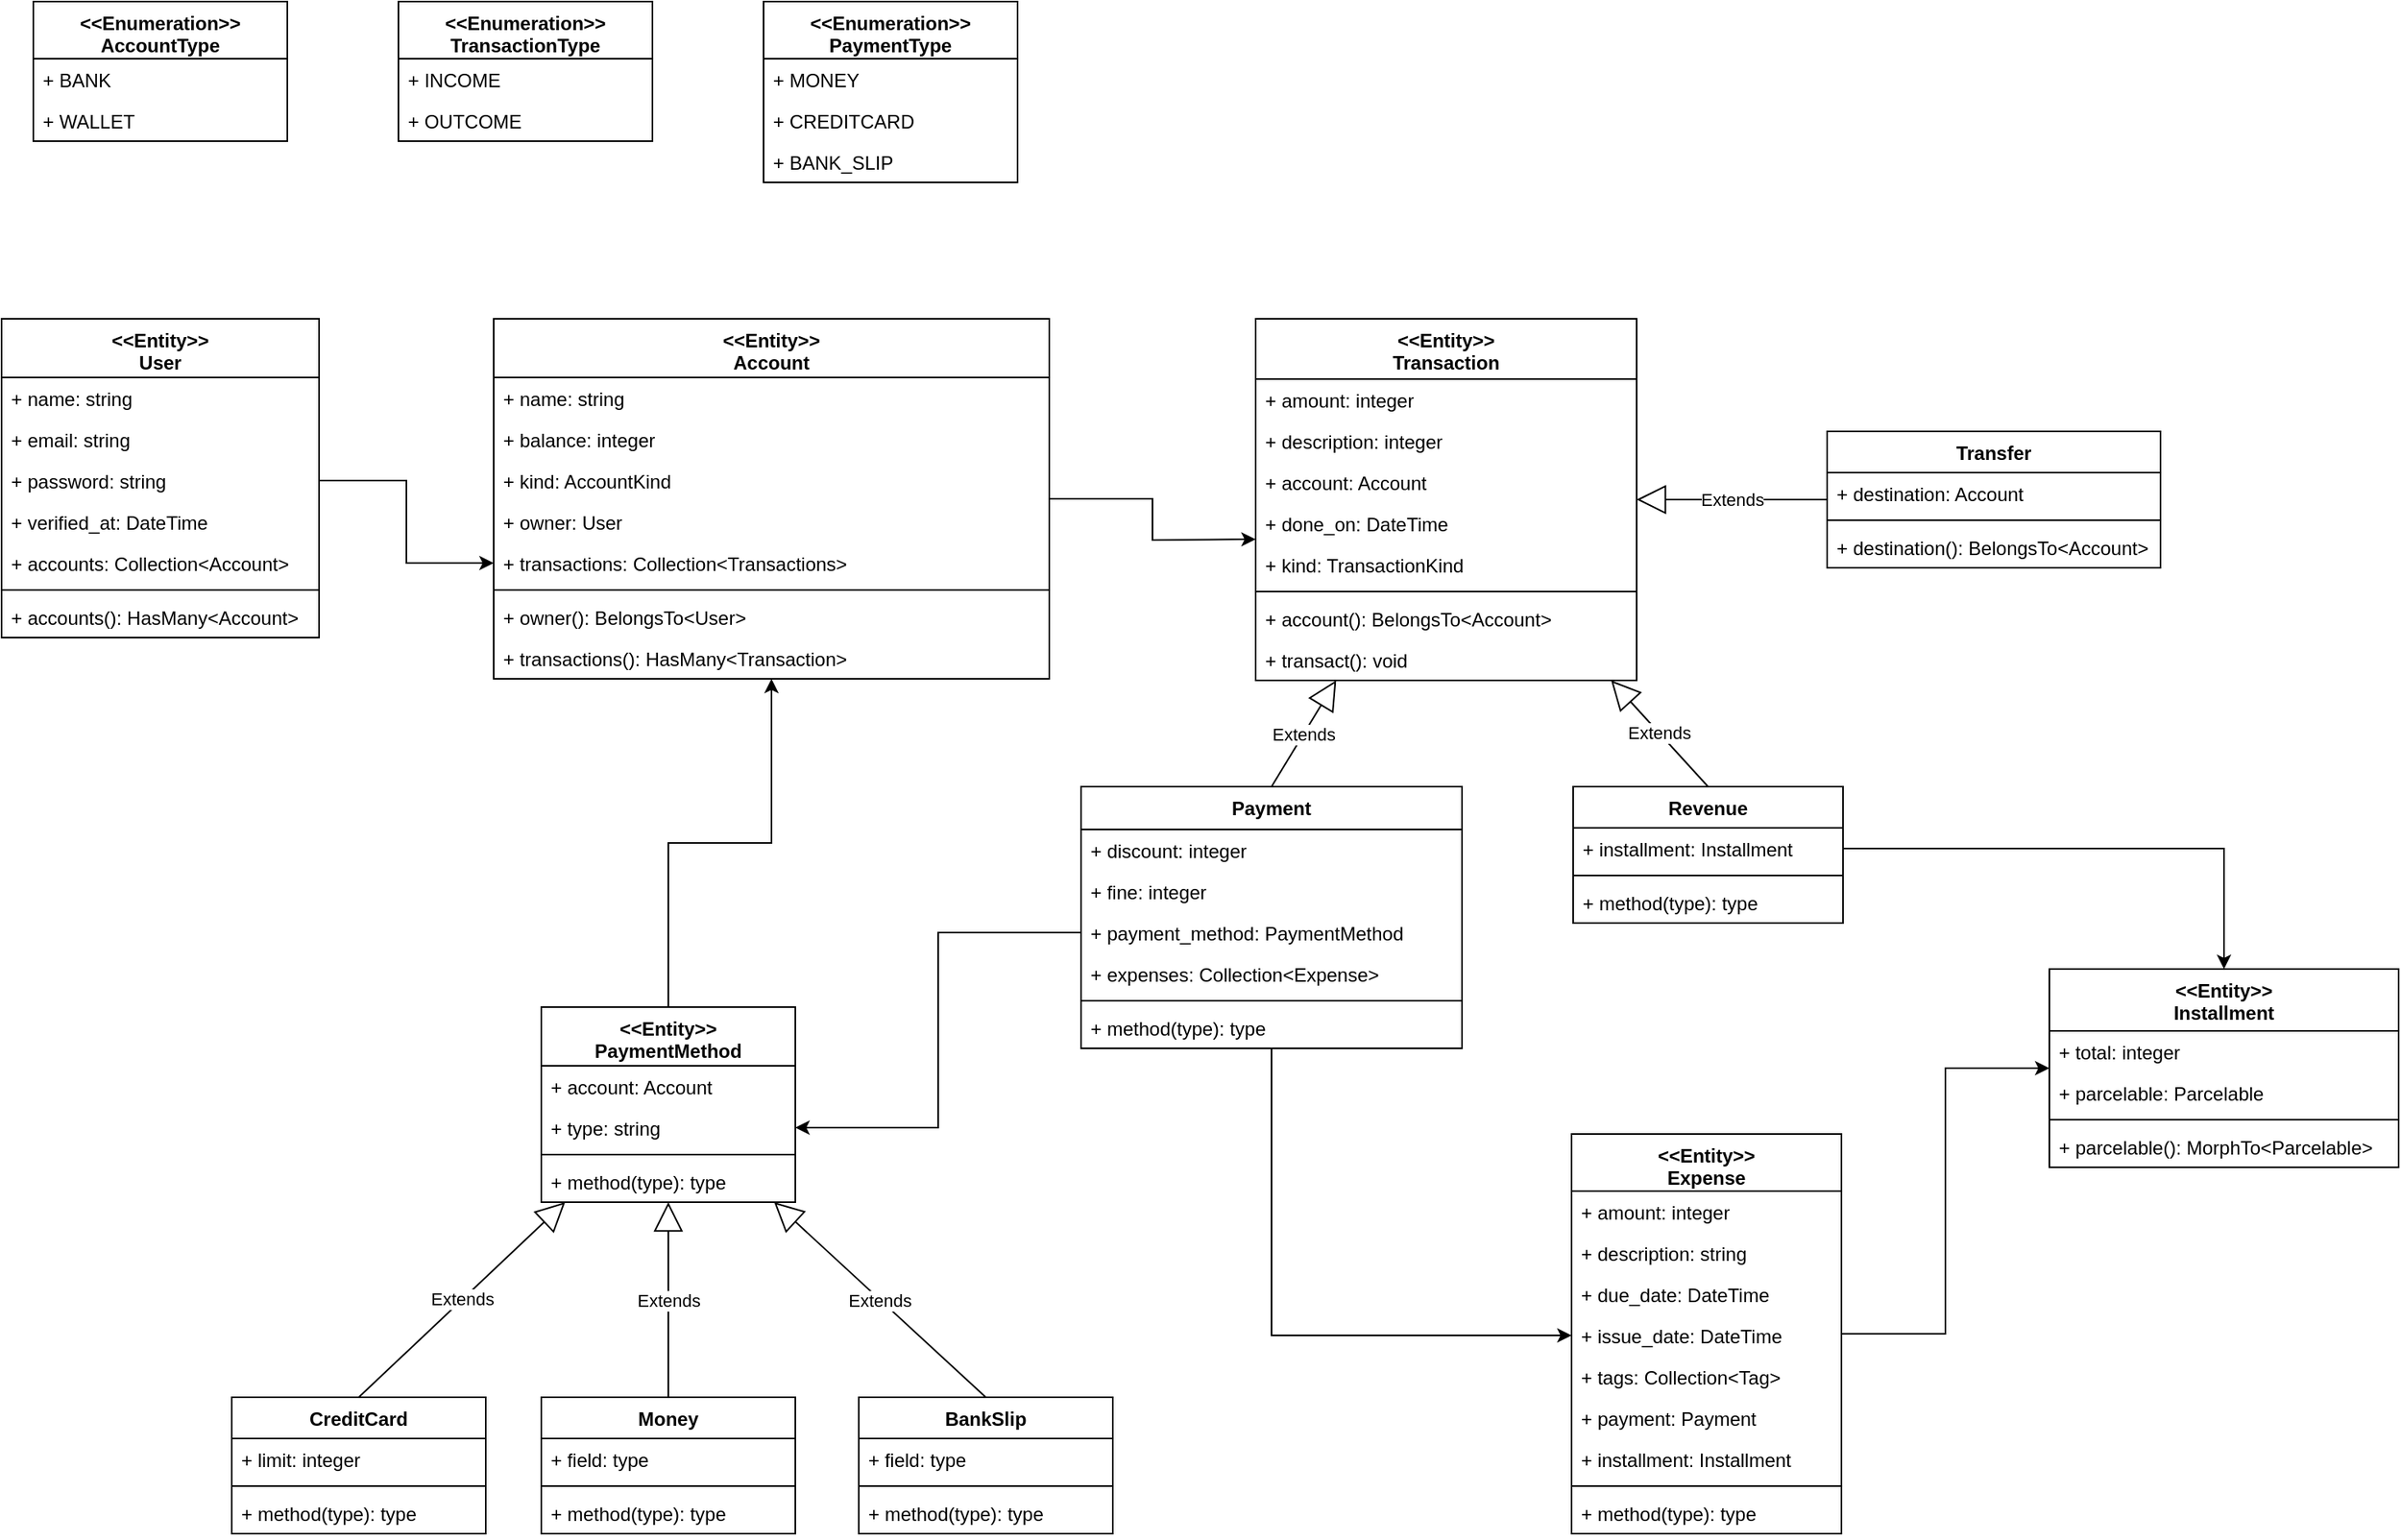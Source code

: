 <mxfile version="13.0.3" type="device"><diagram name="Page-1" id="c4acf3e9-155e-7222-9cf6-157b1a14988f"><mxGraphModel dx="1240" dy="1833" grid="1" gridSize="10" guides="1" tooltips="1" connect="1" arrows="1" fold="1" page="1" pageScale="1" pageWidth="850" pageHeight="1100" background="#ffffff" math="0" shadow="0"><root><mxCell id="0"/><mxCell id="1" parent="0"/><mxCell id="NM0f5DCLDY9lfOXXlaG4-1" value="&lt;&lt;Entity&gt;&gt;&#10;User" style="swimlane;fontStyle=1;align=center;verticalAlign=top;childLayout=stackLayout;horizontal=1;startSize=37;horizontalStack=0;resizeParent=1;resizeParentMax=0;resizeLast=0;collapsible=1;marginBottom=0;" parent="1" vertex="1"><mxGeometry x="120" y="40" width="200" height="201" as="geometry"/></mxCell><mxCell id="NM0f5DCLDY9lfOXXlaG4-2" value="+ name: string" style="text;strokeColor=none;fillColor=none;align=left;verticalAlign=top;spacingLeft=4;spacingRight=4;overflow=hidden;rotatable=0;points=[[0,0.5],[1,0.5]];portConstraint=eastwest;" parent="NM0f5DCLDY9lfOXXlaG4-1" vertex="1"><mxGeometry y="37" width="200" height="26" as="geometry"/></mxCell><mxCell id="NM0f5DCLDY9lfOXXlaG4-5" value="+ email: string" style="text;strokeColor=none;fillColor=none;align=left;verticalAlign=top;spacingLeft=4;spacingRight=4;overflow=hidden;rotatable=0;points=[[0,0.5],[1,0.5]];portConstraint=eastwest;" parent="NM0f5DCLDY9lfOXXlaG4-1" vertex="1"><mxGeometry y="63" width="200" height="26" as="geometry"/></mxCell><mxCell id="NM0f5DCLDY9lfOXXlaG4-6" value="+ password: string" style="text;strokeColor=none;fillColor=none;align=left;verticalAlign=top;spacingLeft=4;spacingRight=4;overflow=hidden;rotatable=0;points=[[0,0.5],[1,0.5]];portConstraint=eastwest;" parent="NM0f5DCLDY9lfOXXlaG4-1" vertex="1"><mxGeometry y="89" width="200" height="26" as="geometry"/></mxCell><mxCell id="NM0f5DCLDY9lfOXXlaG4-7" value="+ verified_at: DateTime" style="text;strokeColor=none;fillColor=none;align=left;verticalAlign=top;spacingLeft=4;spacingRight=4;overflow=hidden;rotatable=0;points=[[0,0.5],[1,0.5]];portConstraint=eastwest;" parent="NM0f5DCLDY9lfOXXlaG4-1" vertex="1"><mxGeometry y="115" width="200" height="26" as="geometry"/></mxCell><mxCell id="NM0f5DCLDY9lfOXXlaG4-8" value="+ accounts: Collection&lt;Account&gt;" style="text;strokeColor=none;fillColor=none;align=left;verticalAlign=top;spacingLeft=4;spacingRight=4;overflow=hidden;rotatable=0;points=[[0,0.5],[1,0.5]];portConstraint=eastwest;" parent="NM0f5DCLDY9lfOXXlaG4-1" vertex="1"><mxGeometry y="141" width="200" height="26" as="geometry"/></mxCell><mxCell id="NM0f5DCLDY9lfOXXlaG4-3" value="" style="line;strokeWidth=1;fillColor=none;align=left;verticalAlign=middle;spacingTop=-1;spacingLeft=3;spacingRight=3;rotatable=0;labelPosition=right;points=[];portConstraint=eastwest;" parent="NM0f5DCLDY9lfOXXlaG4-1" vertex="1"><mxGeometry y="167" width="200" height="8" as="geometry"/></mxCell><mxCell id="NM0f5DCLDY9lfOXXlaG4-4" value="+ accounts(): HasMany&lt;Account&gt;" style="text;strokeColor=none;fillColor=none;align=left;verticalAlign=top;spacingLeft=4;spacingRight=4;overflow=hidden;rotatable=0;points=[[0,0.5],[1,0.5]];portConstraint=eastwest;" parent="NM0f5DCLDY9lfOXXlaG4-1" vertex="1"><mxGeometry y="175" width="200" height="26" as="geometry"/></mxCell><mxCell id="NM0f5DCLDY9lfOXXlaG4-38" style="edgeStyle=orthogonalEdgeStyle;rounded=0;orthogonalLoop=1;jettySize=auto;html=1;entryX=0;entryY=0.5;entryDx=0;entryDy=0;" parent="1" source="NM0f5DCLDY9lfOXXlaG4-11" edge="1"><mxGeometry relative="1" as="geometry"><mxPoint x="910" y="179" as="targetPoint"/></mxGeometry></mxCell><mxCell id="NM0f5DCLDY9lfOXXlaG4-39" style="edgeStyle=orthogonalEdgeStyle;rounded=0;orthogonalLoop=1;jettySize=auto;html=1;entryX=0;entryY=0.5;entryDx=0;entryDy=0;" parent="1" source="NM0f5DCLDY9lfOXXlaG4-6" target="NM0f5DCLDY9lfOXXlaG4-21" edge="1"><mxGeometry relative="1" as="geometry"/></mxCell><mxCell id="NM0f5DCLDY9lfOXXlaG4-84" value="&lt;&lt;Enumeration&gt;&gt;&#10;AccountType" style="swimlane;fontStyle=1;align=center;verticalAlign=top;childLayout=stackLayout;horizontal=1;startSize=36;horizontalStack=0;resizeParent=1;resizeParentMax=0;resizeLast=0;collapsible=1;marginBottom=0;" parent="1" vertex="1"><mxGeometry x="140" y="-160" width="160" height="88" as="geometry"/></mxCell><mxCell id="NM0f5DCLDY9lfOXXlaG4-88" value="+ BANK" style="text;strokeColor=none;fillColor=none;align=left;verticalAlign=top;spacingLeft=4;spacingRight=4;overflow=hidden;rotatable=0;points=[[0,0.5],[1,0.5]];portConstraint=eastwest;" parent="NM0f5DCLDY9lfOXXlaG4-84" vertex="1"><mxGeometry y="36" width="160" height="26" as="geometry"/></mxCell><mxCell id="NM0f5DCLDY9lfOXXlaG4-89" value="+ WALLET" style="text;strokeColor=none;fillColor=none;align=left;verticalAlign=top;spacingLeft=4;spacingRight=4;overflow=hidden;rotatable=0;points=[[0,0.5],[1,0.5]];portConstraint=eastwest;" parent="NM0f5DCLDY9lfOXXlaG4-84" vertex="1"><mxGeometry y="62" width="160" height="26" as="geometry"/></mxCell><mxCell id="NM0f5DCLDY9lfOXXlaG4-90" value="&lt;&lt;Enumeration&gt;&gt;&#10;TransactionType" style="swimlane;fontStyle=1;align=center;verticalAlign=top;childLayout=stackLayout;horizontal=1;startSize=36;horizontalStack=0;resizeParent=1;resizeParentMax=0;resizeLast=0;collapsible=1;marginBottom=0;" parent="1" vertex="1"><mxGeometry x="370" y="-160" width="160" height="88" as="geometry"/></mxCell><mxCell id="NM0f5DCLDY9lfOXXlaG4-91" value="+ INCOME" style="text;strokeColor=none;fillColor=none;align=left;verticalAlign=top;spacingLeft=4;spacingRight=4;overflow=hidden;rotatable=0;points=[[0,0.5],[1,0.5]];portConstraint=eastwest;" parent="NM0f5DCLDY9lfOXXlaG4-90" vertex="1"><mxGeometry y="36" width="160" height="26" as="geometry"/></mxCell><mxCell id="NM0f5DCLDY9lfOXXlaG4-92" value="+ OUTCOME" style="text;strokeColor=none;fillColor=none;align=left;verticalAlign=top;spacingLeft=4;spacingRight=4;overflow=hidden;rotatable=0;points=[[0,0.5],[1,0.5]];portConstraint=eastwest;" parent="NM0f5DCLDY9lfOXXlaG4-90" vertex="1"><mxGeometry y="62" width="160" height="26" as="geometry"/></mxCell><mxCell id="NM0f5DCLDY9lfOXXlaG4-95" value="&lt;&lt;Enumeration&gt;&gt;&#10;PaymentType" style="swimlane;fontStyle=1;align=center;verticalAlign=top;childLayout=stackLayout;horizontal=1;startSize=36;horizontalStack=0;resizeParent=1;resizeParentMax=0;resizeLast=0;collapsible=1;marginBottom=0;" parent="1" vertex="1"><mxGeometry x="600" y="-160" width="160" height="114" as="geometry"/></mxCell><mxCell id="NM0f5DCLDY9lfOXXlaG4-96" value="+ MONEY" style="text;strokeColor=none;fillColor=none;align=left;verticalAlign=top;spacingLeft=4;spacingRight=4;overflow=hidden;rotatable=0;points=[[0,0.5],[1,0.5]];portConstraint=eastwest;" parent="NM0f5DCLDY9lfOXXlaG4-95" vertex="1"><mxGeometry y="36" width="160" height="26" as="geometry"/></mxCell><mxCell id="NM0f5DCLDY9lfOXXlaG4-97" value="+ CREDITCARD" style="text;strokeColor=none;fillColor=none;align=left;verticalAlign=top;spacingLeft=4;spacingRight=4;overflow=hidden;rotatable=0;points=[[0,0.5],[1,0.5]];portConstraint=eastwest;" parent="NM0f5DCLDY9lfOXXlaG4-95" vertex="1"><mxGeometry y="62" width="160" height="26" as="geometry"/></mxCell><mxCell id="NM0f5DCLDY9lfOXXlaG4-98" value="+ BANK_SLIP" style="text;strokeColor=none;fillColor=none;align=left;verticalAlign=top;spacingLeft=4;spacingRight=4;overflow=hidden;rotatable=0;points=[[0,0.5],[1,0.5]];portConstraint=eastwest;" parent="NM0f5DCLDY9lfOXXlaG4-95" vertex="1"><mxGeometry y="88" width="160" height="26" as="geometry"/></mxCell><mxCell id="NM0f5DCLDY9lfOXXlaG4-11" value="&lt;&lt;Entity&gt;&gt;&#10;Account" style="swimlane;fontStyle=1;align=center;verticalAlign=top;childLayout=stackLayout;horizontal=1;startSize=37;horizontalStack=0;resizeParent=1;resizeParentMax=0;resizeLast=0;collapsible=1;marginBottom=0;" parent="1" vertex="1"><mxGeometry x="430" y="40" width="350" height="227" as="geometry"/></mxCell><mxCell id="NM0f5DCLDY9lfOXXlaG4-12" value="+ name: string" style="text;strokeColor=none;fillColor=none;align=left;verticalAlign=top;spacingLeft=4;spacingRight=4;overflow=hidden;rotatable=0;points=[[0,0.5],[1,0.5]];portConstraint=eastwest;" parent="NM0f5DCLDY9lfOXXlaG4-11" vertex="1"><mxGeometry y="37" width="350" height="26" as="geometry"/></mxCell><mxCell id="NM0f5DCLDY9lfOXXlaG4-16" value="+ balance: integer" style="text;strokeColor=none;fillColor=none;align=left;verticalAlign=top;spacingLeft=4;spacingRight=4;overflow=hidden;rotatable=0;points=[[0,0.5],[1,0.5]];portConstraint=eastwest;" parent="NM0f5DCLDY9lfOXXlaG4-11" vertex="1"><mxGeometry y="63" width="350" height="26" as="geometry"/></mxCell><mxCell id="NM0f5DCLDY9lfOXXlaG4-17" value="+ kind: AccountKind" style="text;strokeColor=none;fillColor=none;align=left;verticalAlign=top;spacingLeft=4;spacingRight=4;overflow=hidden;rotatable=0;points=[[0,0.5],[1,0.5]];portConstraint=eastwest;" parent="NM0f5DCLDY9lfOXXlaG4-11" vertex="1"><mxGeometry y="89" width="350" height="26" as="geometry"/></mxCell><mxCell id="NM0f5DCLDY9lfOXXlaG4-18" value="+ owner: User" style="text;strokeColor=none;fillColor=none;align=left;verticalAlign=top;spacingLeft=4;spacingRight=4;overflow=hidden;rotatable=0;points=[[0,0.5],[1,0.5]];portConstraint=eastwest;" parent="NM0f5DCLDY9lfOXXlaG4-11" vertex="1"><mxGeometry y="115" width="350" height="26" as="geometry"/></mxCell><mxCell id="NM0f5DCLDY9lfOXXlaG4-21" value="+ transactions: Collection&lt;Transactions&gt;" style="text;strokeColor=none;fillColor=none;align=left;verticalAlign=top;spacingLeft=4;spacingRight=4;overflow=hidden;rotatable=0;points=[[0,0.5],[1,0.5]];portConstraint=eastwest;" parent="NM0f5DCLDY9lfOXXlaG4-11" vertex="1"><mxGeometry y="141" width="350" height="26" as="geometry"/></mxCell><mxCell id="NM0f5DCLDY9lfOXXlaG4-13" value="" style="line;strokeWidth=1;fillColor=none;align=left;verticalAlign=middle;spacingTop=-1;spacingLeft=3;spacingRight=3;rotatable=0;labelPosition=right;points=[];portConstraint=eastwest;" parent="NM0f5DCLDY9lfOXXlaG4-11" vertex="1"><mxGeometry y="167" width="350" height="8" as="geometry"/></mxCell><mxCell id="NM0f5DCLDY9lfOXXlaG4-14" value="+ owner(): BelongsTo&lt;User&gt;" style="text;strokeColor=none;fillColor=none;align=left;verticalAlign=top;spacingLeft=4;spacingRight=4;overflow=hidden;rotatable=0;points=[[0,0.5],[1,0.5]];portConstraint=eastwest;" parent="NM0f5DCLDY9lfOXXlaG4-11" vertex="1"><mxGeometry y="175" width="350" height="26" as="geometry"/></mxCell><mxCell id="NM0f5DCLDY9lfOXXlaG4-19" value="+ transactions(): HasMany&lt;Transaction&gt;" style="text;strokeColor=none;fillColor=none;align=left;verticalAlign=top;spacingLeft=4;spacingRight=4;overflow=hidden;rotatable=0;points=[[0,0.5],[1,0.5]];portConstraint=eastwest;" parent="NM0f5DCLDY9lfOXXlaG4-11" vertex="1"><mxGeometry y="201" width="350" height="26" as="geometry"/></mxCell><mxCell id="euZhdzHdNAEjWdtZn2fF-13" value="Money" style="swimlane;fontStyle=1;align=center;verticalAlign=top;childLayout=stackLayout;horizontal=1;startSize=26;horizontalStack=0;resizeParent=1;resizeParentMax=0;resizeLast=0;collapsible=1;marginBottom=0;" parent="1" vertex="1"><mxGeometry x="460" y="720" width="160" height="86" as="geometry"/></mxCell><mxCell id="euZhdzHdNAEjWdtZn2fF-14" value="+ field: type" style="text;strokeColor=none;fillColor=none;align=left;verticalAlign=top;spacingLeft=4;spacingRight=4;overflow=hidden;rotatable=0;points=[[0,0.5],[1,0.5]];portConstraint=eastwest;" parent="euZhdzHdNAEjWdtZn2fF-13" vertex="1"><mxGeometry y="26" width="160" height="26" as="geometry"/></mxCell><mxCell id="euZhdzHdNAEjWdtZn2fF-15" value="" style="line;strokeWidth=1;fillColor=none;align=left;verticalAlign=middle;spacingTop=-1;spacingLeft=3;spacingRight=3;rotatable=0;labelPosition=right;points=[];portConstraint=eastwest;" parent="euZhdzHdNAEjWdtZn2fF-13" vertex="1"><mxGeometry y="52" width="160" height="8" as="geometry"/></mxCell><mxCell id="euZhdzHdNAEjWdtZn2fF-16" value="+ method(type): type" style="text;strokeColor=none;fillColor=none;align=left;verticalAlign=top;spacingLeft=4;spacingRight=4;overflow=hidden;rotatable=0;points=[[0,0.5],[1,0.5]];portConstraint=eastwest;" parent="euZhdzHdNAEjWdtZn2fF-13" vertex="1"><mxGeometry y="60" width="160" height="26" as="geometry"/></mxCell><mxCell id="euZhdzHdNAEjWdtZn2fF-17" value="BankSlip" style="swimlane;fontStyle=1;align=center;verticalAlign=top;childLayout=stackLayout;horizontal=1;startSize=26;horizontalStack=0;resizeParent=1;resizeParentMax=0;resizeLast=0;collapsible=1;marginBottom=0;" parent="1" vertex="1"><mxGeometry x="660" y="720" width="160" height="86" as="geometry"/></mxCell><mxCell id="euZhdzHdNAEjWdtZn2fF-18" value="+ field: type" style="text;strokeColor=none;fillColor=none;align=left;verticalAlign=top;spacingLeft=4;spacingRight=4;overflow=hidden;rotatable=0;points=[[0,0.5],[1,0.5]];portConstraint=eastwest;" parent="euZhdzHdNAEjWdtZn2fF-17" vertex="1"><mxGeometry y="26" width="160" height="26" as="geometry"/></mxCell><mxCell id="euZhdzHdNAEjWdtZn2fF-19" value="" style="line;strokeWidth=1;fillColor=none;align=left;verticalAlign=middle;spacingTop=-1;spacingLeft=3;spacingRight=3;rotatable=0;labelPosition=right;points=[];portConstraint=eastwest;" parent="euZhdzHdNAEjWdtZn2fF-17" vertex="1"><mxGeometry y="52" width="160" height="8" as="geometry"/></mxCell><mxCell id="euZhdzHdNAEjWdtZn2fF-20" value="+ method(type): type" style="text;strokeColor=none;fillColor=none;align=left;verticalAlign=top;spacingLeft=4;spacingRight=4;overflow=hidden;rotatable=0;points=[[0,0.5],[1,0.5]];portConstraint=eastwest;" parent="euZhdzHdNAEjWdtZn2fF-17" vertex="1"><mxGeometry y="60" width="160" height="26" as="geometry"/></mxCell><mxCell id="euZhdzHdNAEjWdtZn2fF-8" value="CreditCard" style="swimlane;fontStyle=1;align=center;verticalAlign=top;childLayout=stackLayout;horizontal=1;startSize=26;horizontalStack=0;resizeParent=1;resizeParentMax=0;resizeLast=0;collapsible=1;marginBottom=0;" parent="1" vertex="1"><mxGeometry x="265" y="720" width="160" height="86" as="geometry"/></mxCell><mxCell id="euZhdzHdNAEjWdtZn2fF-9" value="+ limit: integer" style="text;strokeColor=none;fillColor=none;align=left;verticalAlign=top;spacingLeft=4;spacingRight=4;overflow=hidden;rotatable=0;points=[[0,0.5],[1,0.5]];portConstraint=eastwest;" parent="euZhdzHdNAEjWdtZn2fF-8" vertex="1"><mxGeometry y="26" width="160" height="26" as="geometry"/></mxCell><mxCell id="euZhdzHdNAEjWdtZn2fF-10" value="" style="line;strokeWidth=1;fillColor=none;align=left;verticalAlign=middle;spacingTop=-1;spacingLeft=3;spacingRight=3;rotatable=0;labelPosition=right;points=[];portConstraint=eastwest;" parent="euZhdzHdNAEjWdtZn2fF-8" vertex="1"><mxGeometry y="52" width="160" height="8" as="geometry"/></mxCell><mxCell id="euZhdzHdNAEjWdtZn2fF-11" value="+ method(type): type" style="text;strokeColor=none;fillColor=none;align=left;verticalAlign=top;spacingLeft=4;spacingRight=4;overflow=hidden;rotatable=0;points=[[0,0.5],[1,0.5]];portConstraint=eastwest;" parent="euZhdzHdNAEjWdtZn2fF-8" vertex="1"><mxGeometry y="60" width="160" height="26" as="geometry"/></mxCell><mxCell id="euZhdzHdNAEjWdtZn2fF-26" value="Extends" style="endArrow=block;endSize=16;endFill=0;html=1;exitX=0.5;exitY=0;exitDx=0;exitDy=0;" parent="1" source="euZhdzHdNAEjWdtZn2fF-8" target="euZhdzHdNAEjWdtZn2fF-2" edge="1"><mxGeometry width="160" relative="1" as="geometry"><mxPoint x="390" y="524" as="sourcePoint"/><mxPoint x="550" y="524" as="targetPoint"/></mxGeometry></mxCell><mxCell id="euZhdzHdNAEjWdtZn2fF-27" value="Extends" style="endArrow=block;endSize=16;endFill=0;html=1;" parent="1" source="euZhdzHdNAEjWdtZn2fF-13" target="euZhdzHdNAEjWdtZn2fF-2" edge="1"><mxGeometry width="160" relative="1" as="geometry"><mxPoint x="540" y="560" as="sourcePoint"/><mxPoint x="540" y="560" as="targetPoint"/></mxGeometry></mxCell><mxCell id="euZhdzHdNAEjWdtZn2fF-28" value="Extends" style="endArrow=block;endSize=16;endFill=0;html=1;exitX=0.5;exitY=0;exitDx=0;exitDy=0;" parent="1" source="euZhdzHdNAEjWdtZn2fF-17" target="euZhdzHdNAEjWdtZn2fF-2" edge="1"><mxGeometry width="160" relative="1" as="geometry"><mxPoint x="670" y="674" as="sourcePoint"/><mxPoint x="830" y="674" as="targetPoint"/></mxGeometry></mxCell><mxCell id="ys5ycDboybCJXs9ofIBx-9" style="edgeStyle=orthogonalEdgeStyle;rounded=0;orthogonalLoop=1;jettySize=auto;html=1;" parent="1" source="euZhdzHdNAEjWdtZn2fF-2" target="NM0f5DCLDY9lfOXXlaG4-11" edge="1"><mxGeometry relative="1" as="geometry"><mxPoint x="560" y="320" as="targetPoint"/></mxGeometry></mxCell><mxCell id="euZhdzHdNAEjWdtZn2fF-2" value="&lt;&lt;Entity&gt;&gt;&#10;PaymentMethod" style="swimlane;fontStyle=1;align=center;verticalAlign=top;childLayout=stackLayout;horizontal=1;startSize=37;horizontalStack=0;resizeParent=1;resizeParentMax=0;resizeLast=0;collapsible=1;marginBottom=0;" parent="1" vertex="1"><mxGeometry x="460" y="474" width="160" height="123" as="geometry"/></mxCell><mxCell id="euZhdzHdNAEjWdtZn2fF-3" value="+ account: Account" style="text;strokeColor=none;fillColor=none;align=left;verticalAlign=top;spacingLeft=4;spacingRight=4;overflow=hidden;rotatable=0;points=[[0,0.5],[1,0.5]];portConstraint=eastwest;" parent="euZhdzHdNAEjWdtZn2fF-2" vertex="1"><mxGeometry y="37" width="160" height="26" as="geometry"/></mxCell><mxCell id="euZhdzHdNAEjWdtZn2fF-6" value="+ type: string" style="text;strokeColor=none;fillColor=none;align=left;verticalAlign=top;spacingLeft=4;spacingRight=4;overflow=hidden;rotatable=0;points=[[0,0.5],[1,0.5]];portConstraint=eastwest;" parent="euZhdzHdNAEjWdtZn2fF-2" vertex="1"><mxGeometry y="63" width="160" height="26" as="geometry"/></mxCell><mxCell id="euZhdzHdNAEjWdtZn2fF-4" value="" style="line;strokeWidth=1;fillColor=none;align=left;verticalAlign=middle;spacingTop=-1;spacingLeft=3;spacingRight=3;rotatable=0;labelPosition=right;points=[];portConstraint=eastwest;" parent="euZhdzHdNAEjWdtZn2fF-2" vertex="1"><mxGeometry y="89" width="160" height="8" as="geometry"/></mxCell><mxCell id="euZhdzHdNAEjWdtZn2fF-5" value="+ method(type): type" style="text;strokeColor=none;fillColor=none;align=left;verticalAlign=top;spacingLeft=4;spacingRight=4;overflow=hidden;rotatable=0;points=[[0,0.5],[1,0.5]];portConstraint=eastwest;" parent="euZhdzHdNAEjWdtZn2fF-2" vertex="1"><mxGeometry y="97" width="160" height="26" as="geometry"/></mxCell><mxCell id="NM0f5DCLDY9lfOXXlaG4-100" value="Revenue" style="swimlane;fontStyle=1;align=center;verticalAlign=top;childLayout=stackLayout;horizontal=1;startSize=26;horizontalStack=0;resizeParent=1;resizeParentMax=0;resizeLast=0;collapsible=1;marginBottom=0;" parent="1" vertex="1"><mxGeometry x="1110" y="335" width="170" height="86" as="geometry"/></mxCell><mxCell id="ys5ycDboybCJXs9ofIBx-7" value="+ installment: Installment" style="text;strokeColor=none;fillColor=none;align=left;verticalAlign=top;spacingLeft=4;spacingRight=4;overflow=hidden;rotatable=0;points=[[0,0.5],[1,0.5]];portConstraint=eastwest;" parent="NM0f5DCLDY9lfOXXlaG4-100" vertex="1"><mxGeometry y="26" width="170" height="26" as="geometry"/></mxCell><mxCell id="NM0f5DCLDY9lfOXXlaG4-102" value="" style="line;strokeWidth=1;fillColor=none;align=left;verticalAlign=middle;spacingTop=-1;spacingLeft=3;spacingRight=3;rotatable=0;labelPosition=right;points=[];portConstraint=eastwest;" parent="NM0f5DCLDY9lfOXXlaG4-100" vertex="1"><mxGeometry y="52" width="170" height="8" as="geometry"/></mxCell><mxCell id="NM0f5DCLDY9lfOXXlaG4-103" value="+ method(type): type" style="text;strokeColor=none;fillColor=none;align=left;verticalAlign=top;spacingLeft=4;spacingRight=4;overflow=hidden;rotatable=0;points=[[0,0.5],[1,0.5]];portConstraint=eastwest;" parent="NM0f5DCLDY9lfOXXlaG4-100" vertex="1"><mxGeometry y="60" width="170" height="26" as="geometry"/></mxCell><mxCell id="ys5ycDboybCJXs9ofIBx-10" style="edgeStyle=orthogonalEdgeStyle;rounded=0;orthogonalLoop=1;jettySize=auto;html=1;entryX=0;entryY=0.5;entryDx=0;entryDy=0;" parent="1" source="NM0f5DCLDY9lfOXXlaG4-52" target="NM0f5DCLDY9lfOXXlaG4-46" edge="1"><mxGeometry relative="1" as="geometry"/></mxCell><mxCell id="NM0f5DCLDY9lfOXXlaG4-52" value="Payment" style="swimlane;fontStyle=1;align=center;verticalAlign=top;childLayout=stackLayout;horizontal=1;startSize=27;horizontalStack=0;resizeParent=1;resizeParentMax=0;resizeLast=0;collapsible=1;marginBottom=0;" parent="1" vertex="1"><mxGeometry x="800" y="335" width="240" height="165" as="geometry"/></mxCell><mxCell id="NM0f5DCLDY9lfOXXlaG4-56" value="+ discount: integer" style="text;strokeColor=none;fillColor=none;align=left;verticalAlign=top;spacingLeft=4;spacingRight=4;overflow=hidden;rotatable=0;points=[[0,0.5],[1,0.5]];portConstraint=eastwest;" parent="NM0f5DCLDY9lfOXXlaG4-52" vertex="1"><mxGeometry y="27" width="240" height="26" as="geometry"/></mxCell><mxCell id="NM0f5DCLDY9lfOXXlaG4-57" value="+ fine: integer" style="text;strokeColor=none;fillColor=none;align=left;verticalAlign=top;spacingLeft=4;spacingRight=4;overflow=hidden;rotatable=0;points=[[0,0.5],[1,0.5]];portConstraint=eastwest;" parent="NM0f5DCLDY9lfOXXlaG4-52" vertex="1"><mxGeometry y="53" width="240" height="26" as="geometry"/></mxCell><mxCell id="NM0f5DCLDY9lfOXXlaG4-78" value="+ payment_method: PaymentMethod" style="text;strokeColor=none;fillColor=none;align=left;verticalAlign=top;spacingLeft=4;spacingRight=4;overflow=hidden;rotatable=0;points=[[0,0.5],[1,0.5]];portConstraint=eastwest;" parent="NM0f5DCLDY9lfOXXlaG4-52" vertex="1"><mxGeometry y="79" width="240" height="26" as="geometry"/></mxCell><mxCell id="NM0f5DCLDY9lfOXXlaG4-67" value="+ expenses: Collection&lt;Expense&gt;" style="text;strokeColor=none;fillColor=none;align=left;verticalAlign=top;spacingLeft=4;spacingRight=4;overflow=hidden;rotatable=0;points=[[0,0.5],[1,0.5]];portConstraint=eastwest;" parent="NM0f5DCLDY9lfOXXlaG4-52" vertex="1"><mxGeometry y="105" width="240" height="26" as="geometry"/></mxCell><mxCell id="NM0f5DCLDY9lfOXXlaG4-54" value="" style="line;strokeWidth=1;fillColor=none;align=left;verticalAlign=middle;spacingTop=-1;spacingLeft=3;spacingRight=3;rotatable=0;labelPosition=right;points=[];portConstraint=eastwest;" parent="NM0f5DCLDY9lfOXXlaG4-52" vertex="1"><mxGeometry y="131" width="240" height="8" as="geometry"/></mxCell><mxCell id="NM0f5DCLDY9lfOXXlaG4-55" value="+ method(type): type" style="text;strokeColor=none;fillColor=none;align=left;verticalAlign=top;spacingLeft=4;spacingRight=4;overflow=hidden;rotatable=0;points=[[0,0.5],[1,0.5]];portConstraint=eastwest;" parent="NM0f5DCLDY9lfOXXlaG4-52" vertex="1"><mxGeometry y="139" width="240" height="26" as="geometry"/></mxCell><mxCell id="ys5ycDboybCJXs9ofIBx-17" style="edgeStyle=orthogonalEdgeStyle;rounded=0;orthogonalLoop=1;jettySize=auto;html=1;" parent="1" source="NM0f5DCLDY9lfOXXlaG4-40" target="ys5ycDboybCJXs9ofIBx-11" edge="1"><mxGeometry relative="1" as="geometry"/></mxCell><mxCell id="NM0f5DCLDY9lfOXXlaG4-40" value="&lt;&lt;Entity&gt;&gt;&#10;Expense" style="swimlane;fontStyle=1;align=center;verticalAlign=top;childLayout=stackLayout;horizontal=1;startSize=36;horizontalStack=0;resizeParent=1;resizeParentMax=0;resizeLast=0;collapsible=1;marginBottom=0;" parent="1" vertex="1"><mxGeometry x="1109" y="554" width="170" height="252" as="geometry"/></mxCell><mxCell id="NM0f5DCLDY9lfOXXlaG4-41" value="+ amount: integer" style="text;strokeColor=none;fillColor=none;align=left;verticalAlign=top;spacingLeft=4;spacingRight=4;overflow=hidden;rotatable=0;points=[[0,0.5],[1,0.5]];portConstraint=eastwest;" parent="NM0f5DCLDY9lfOXXlaG4-40" vertex="1"><mxGeometry y="36" width="170" height="26" as="geometry"/></mxCell><mxCell id="NM0f5DCLDY9lfOXXlaG4-44" value="+ description: string" style="text;strokeColor=none;fillColor=none;align=left;verticalAlign=top;spacingLeft=4;spacingRight=4;overflow=hidden;rotatable=0;points=[[0,0.5],[1,0.5]];portConstraint=eastwest;" parent="NM0f5DCLDY9lfOXXlaG4-40" vertex="1"><mxGeometry y="62" width="170" height="26" as="geometry"/></mxCell><mxCell id="NM0f5DCLDY9lfOXXlaG4-45" value="+ due_date: DateTime" style="text;strokeColor=none;fillColor=none;align=left;verticalAlign=top;spacingLeft=4;spacingRight=4;overflow=hidden;rotatable=0;points=[[0,0.5],[1,0.5]];portConstraint=eastwest;" parent="NM0f5DCLDY9lfOXXlaG4-40" vertex="1"><mxGeometry y="88" width="170" height="26" as="geometry"/></mxCell><mxCell id="NM0f5DCLDY9lfOXXlaG4-46" value="+ issue_date: DateTime" style="text;strokeColor=none;fillColor=none;align=left;verticalAlign=top;spacingLeft=4;spacingRight=4;overflow=hidden;rotatable=0;points=[[0,0.5],[1,0.5]];portConstraint=eastwest;" parent="NM0f5DCLDY9lfOXXlaG4-40" vertex="1"><mxGeometry y="114" width="170" height="26" as="geometry"/></mxCell><mxCell id="NM0f5DCLDY9lfOXXlaG4-47" value="+ tags: Collection&lt;Tag&gt;" style="text;strokeColor=none;fillColor=none;align=left;verticalAlign=top;spacingLeft=4;spacingRight=4;overflow=hidden;rotatable=0;points=[[0,0.5],[1,0.5]];portConstraint=eastwest;" parent="NM0f5DCLDY9lfOXXlaG4-40" vertex="1"><mxGeometry y="140" width="170" height="26" as="geometry"/></mxCell><mxCell id="NM0f5DCLDY9lfOXXlaG4-68" value="+ payment: Payment" style="text;strokeColor=none;fillColor=none;align=left;verticalAlign=top;spacingLeft=4;spacingRight=4;overflow=hidden;rotatable=0;points=[[0,0.5],[1,0.5]];portConstraint=eastwest;" parent="NM0f5DCLDY9lfOXXlaG4-40" vertex="1"><mxGeometry y="166" width="170" height="26" as="geometry"/></mxCell><mxCell id="NM0f5DCLDY9lfOXXlaG4-79" value="+ installment: Installment" style="text;strokeColor=none;fillColor=none;align=left;verticalAlign=top;spacingLeft=4;spacingRight=4;overflow=hidden;rotatable=0;points=[[0,0.5],[1,0.5]];portConstraint=eastwest;" parent="NM0f5DCLDY9lfOXXlaG4-40" vertex="1"><mxGeometry y="192" width="170" height="26" as="geometry"/></mxCell><mxCell id="NM0f5DCLDY9lfOXXlaG4-42" value="" style="line;strokeWidth=1;fillColor=none;align=left;verticalAlign=middle;spacingTop=-1;spacingLeft=3;spacingRight=3;rotatable=0;labelPosition=right;points=[];portConstraint=eastwest;" parent="NM0f5DCLDY9lfOXXlaG4-40" vertex="1"><mxGeometry y="218" width="170" height="8" as="geometry"/></mxCell><mxCell id="NM0f5DCLDY9lfOXXlaG4-43" value="+ method(type): type" style="text;strokeColor=none;fillColor=none;align=left;verticalAlign=top;spacingLeft=4;spacingRight=4;overflow=hidden;rotatable=0;points=[[0,0.5],[1,0.5]];portConstraint=eastwest;" parent="NM0f5DCLDY9lfOXXlaG4-40" vertex="1"><mxGeometry y="226" width="170" height="26" as="geometry"/></mxCell><mxCell id="ys5ycDboybCJXs9ofIBx-8" style="edgeStyle=orthogonalEdgeStyle;rounded=0;orthogonalLoop=1;jettySize=auto;html=1;entryX=1;entryY=0.5;entryDx=0;entryDy=0;" parent="1" source="NM0f5DCLDY9lfOXXlaG4-78" target="euZhdzHdNAEjWdtZn2fF-6" edge="1"><mxGeometry relative="1" as="geometry"/></mxCell><mxCell id="ys5ycDboybCJXs9ofIBx-11" value="&lt;&lt;Entity&gt;&gt;&#10;Installment" style="swimlane;fontStyle=1;align=center;verticalAlign=top;childLayout=stackLayout;horizontal=1;startSize=39;horizontalStack=0;resizeParent=1;resizeParentMax=0;resizeLast=0;collapsible=1;marginBottom=0;" parent="1" vertex="1"><mxGeometry x="1410" y="450" width="220" height="125" as="geometry"/></mxCell><mxCell id="ys5ycDboybCJXs9ofIBx-12" value="+ total: integer" style="text;strokeColor=none;fillColor=none;align=left;verticalAlign=top;spacingLeft=4;spacingRight=4;overflow=hidden;rotatable=0;points=[[0,0.5],[1,0.5]];portConstraint=eastwest;" parent="ys5ycDboybCJXs9ofIBx-11" vertex="1"><mxGeometry y="39" width="220" height="26" as="geometry"/></mxCell><mxCell id="ys5ycDboybCJXs9ofIBx-15" value="+ parcelable: Parcelable" style="text;strokeColor=none;fillColor=none;align=left;verticalAlign=top;spacingLeft=4;spacingRight=4;overflow=hidden;rotatable=0;points=[[0,0.5],[1,0.5]];portConstraint=eastwest;" parent="ys5ycDboybCJXs9ofIBx-11" vertex="1"><mxGeometry y="65" width="220" height="26" as="geometry"/></mxCell><mxCell id="ys5ycDboybCJXs9ofIBx-13" value="" style="line;strokeWidth=1;fillColor=none;align=left;verticalAlign=middle;spacingTop=-1;spacingLeft=3;spacingRight=3;rotatable=0;labelPosition=right;points=[];portConstraint=eastwest;" parent="ys5ycDboybCJXs9ofIBx-11" vertex="1"><mxGeometry y="91" width="220" height="8" as="geometry"/></mxCell><mxCell id="ys5ycDboybCJXs9ofIBx-14" value="+ parcelable(): MorphTo&lt;Parcelable&gt;" style="text;strokeColor=none;fillColor=none;align=left;verticalAlign=top;spacingLeft=4;spacingRight=4;overflow=hidden;rotatable=0;points=[[0,0.5],[1,0.5]];portConstraint=eastwest;" parent="ys5ycDboybCJXs9ofIBx-11" vertex="1"><mxGeometry y="99" width="220" height="26" as="geometry"/></mxCell><mxCell id="ys5ycDboybCJXs9ofIBx-16" style="edgeStyle=orthogonalEdgeStyle;rounded=0;orthogonalLoop=1;jettySize=auto;html=1;" parent="1" source="ys5ycDboybCJXs9ofIBx-7" target="ys5ycDboybCJXs9ofIBx-11" edge="1"><mxGeometry relative="1" as="geometry"/></mxCell><mxCell id="ys5ycDboybCJXs9ofIBx-18" value="Extends" style="endArrow=block;endSize=16;endFill=0;html=1;exitX=0.5;exitY=0;exitDx=0;exitDy=0;" parent="1" source="NM0f5DCLDY9lfOXXlaG4-52" target="NM0f5DCLDY9lfOXXlaG4-23" edge="1"><mxGeometry width="160" relative="1" as="geometry"><mxPoint x="670" y="420" as="sourcePoint"/><mxPoint x="830" y="420" as="targetPoint"/></mxGeometry></mxCell><mxCell id="ys5ycDboybCJXs9ofIBx-19" value="Extends" style="endArrow=block;endSize=16;endFill=0;html=1;exitX=0.5;exitY=0;exitDx=0;exitDy=0;" parent="1" source="NM0f5DCLDY9lfOXXlaG4-100" target="NM0f5DCLDY9lfOXXlaG4-23" edge="1"><mxGeometry width="160" relative="1" as="geometry"><mxPoint x="930" y="345" as="sourcePoint"/><mxPoint x="978.788" y="264.5" as="targetPoint"/></mxGeometry></mxCell><mxCell id="NM0f5DCLDY9lfOXXlaG4-23" value="&lt;&lt;Entity&gt;&gt;&#10;Transaction" style="swimlane;fontStyle=1;align=center;verticalAlign=top;childLayout=stackLayout;horizontal=1;startSize=38;horizontalStack=0;resizeParent=1;resizeParentMax=0;resizeLast=0;collapsible=1;marginBottom=0;" parent="1" vertex="1"><mxGeometry x="910" y="40" width="240" height="228" as="geometry"/></mxCell><mxCell id="NM0f5DCLDY9lfOXXlaG4-24" value="+ amount: integer" style="text;strokeColor=none;fillColor=none;align=left;verticalAlign=top;spacingLeft=4;spacingRight=4;overflow=hidden;rotatable=0;points=[[0,0.5],[1,0.5]];portConstraint=eastwest;" parent="NM0f5DCLDY9lfOXXlaG4-23" vertex="1"><mxGeometry y="38" width="240" height="26" as="geometry"/></mxCell><mxCell id="ys5ycDboybCJXs9ofIBx-2" value="+ description: integer" style="text;strokeColor=none;fillColor=none;align=left;verticalAlign=top;spacingLeft=4;spacingRight=4;overflow=hidden;rotatable=0;points=[[0,0.5],[1,0.5]];portConstraint=eastwest;" parent="NM0f5DCLDY9lfOXXlaG4-23" vertex="1"><mxGeometry y="64" width="240" height="26" as="geometry"/></mxCell><mxCell id="ys5ycDboybCJXs9ofIBx-3" value="+ account: Account" style="text;strokeColor=none;fillColor=none;align=left;verticalAlign=top;spacingLeft=4;spacingRight=4;overflow=hidden;rotatable=0;points=[[0,0.5],[1,0.5]];portConstraint=eastwest;" parent="NM0f5DCLDY9lfOXXlaG4-23" vertex="1"><mxGeometry y="90" width="240" height="26" as="geometry"/></mxCell><mxCell id="ys5ycDboybCJXs9ofIBx-4" value="+ done_on: DateTime" style="text;strokeColor=none;fillColor=none;align=left;verticalAlign=top;spacingLeft=4;spacingRight=4;overflow=hidden;rotatable=0;points=[[0,0.5],[1,0.5]];portConstraint=eastwest;" parent="NM0f5DCLDY9lfOXXlaG4-23" vertex="1"><mxGeometry y="116" width="240" height="26" as="geometry"/></mxCell><mxCell id="NM0f5DCLDY9lfOXXlaG4-27" value="+ kind: TransactionKind" style="text;strokeColor=none;fillColor=none;align=left;verticalAlign=top;spacingLeft=4;spacingRight=4;overflow=hidden;rotatable=0;points=[[0,0.5],[1,0.5]];portConstraint=eastwest;" parent="NM0f5DCLDY9lfOXXlaG4-23" vertex="1"><mxGeometry y="142" width="240" height="26" as="geometry"/></mxCell><mxCell id="NM0f5DCLDY9lfOXXlaG4-25" value="" style="line;strokeWidth=1;fillColor=none;align=left;verticalAlign=middle;spacingTop=-1;spacingLeft=3;spacingRight=3;rotatable=0;labelPosition=right;points=[];portConstraint=eastwest;" parent="NM0f5DCLDY9lfOXXlaG4-23" vertex="1"><mxGeometry y="168" width="240" height="8" as="geometry"/></mxCell><mxCell id="NM0f5DCLDY9lfOXXlaG4-30" value="+ account(): BelongsTo&lt;Account&gt;" style="text;strokeColor=none;fillColor=none;align=left;verticalAlign=top;spacingLeft=4;spacingRight=4;overflow=hidden;rotatable=0;points=[[0,0.5],[1,0.5]];portConstraint=eastwest;" parent="NM0f5DCLDY9lfOXXlaG4-23" vertex="1"><mxGeometry y="176" width="240" height="26" as="geometry"/></mxCell><mxCell id="ys5ycDboybCJXs9ofIBx-24" value="+ transact(): void" style="text;strokeColor=none;fillColor=none;align=left;verticalAlign=top;spacingLeft=4;spacingRight=4;overflow=hidden;rotatable=0;points=[[0,0.5],[1,0.5]];portConstraint=eastwest;" parent="NM0f5DCLDY9lfOXXlaG4-23" vertex="1"><mxGeometry y="202" width="240" height="26" as="geometry"/></mxCell><mxCell id="ys5ycDboybCJXs9ofIBx-25" value="Extends" style="endArrow=block;endSize=16;endFill=0;html=1;" parent="1" source="ys5ycDboybCJXs9ofIBx-20" target="NM0f5DCLDY9lfOXXlaG4-23" edge="1"><mxGeometry width="160" relative="1" as="geometry"><mxPoint x="1030" y="230" as="sourcePoint"/><mxPoint x="1190" y="230" as="targetPoint"/></mxGeometry></mxCell><mxCell id="ys5ycDboybCJXs9ofIBx-20" value="Transfer" style="swimlane;fontStyle=1;align=center;verticalAlign=top;childLayout=stackLayout;horizontal=1;startSize=26;horizontalStack=0;resizeParent=1;resizeParentMax=0;resizeLast=0;collapsible=1;marginBottom=0;" parent="1" vertex="1"><mxGeometry x="1270" y="111" width="210" height="86" as="geometry"/></mxCell><mxCell id="ys5ycDboybCJXs9ofIBx-21" value="+ destination: Account" style="text;strokeColor=none;fillColor=none;align=left;verticalAlign=top;spacingLeft=4;spacingRight=4;overflow=hidden;rotatable=0;points=[[0,0.5],[1,0.5]];portConstraint=eastwest;" parent="ys5ycDboybCJXs9ofIBx-20" vertex="1"><mxGeometry y="26" width="210" height="26" as="geometry"/></mxCell><mxCell id="ys5ycDboybCJXs9ofIBx-22" value="" style="line;strokeWidth=1;fillColor=none;align=left;verticalAlign=middle;spacingTop=-1;spacingLeft=3;spacingRight=3;rotatable=0;labelPosition=right;points=[];portConstraint=eastwest;" parent="ys5ycDboybCJXs9ofIBx-20" vertex="1"><mxGeometry y="52" width="210" height="8" as="geometry"/></mxCell><mxCell id="ys5ycDboybCJXs9ofIBx-23" value="+ destination(): BelongsTo&lt;Account&gt;" style="text;strokeColor=none;fillColor=none;align=left;verticalAlign=top;spacingLeft=4;spacingRight=4;overflow=hidden;rotatable=0;points=[[0,0.5],[1,0.5]];portConstraint=eastwest;" parent="ys5ycDboybCJXs9ofIBx-20" vertex="1"><mxGeometry y="60" width="210" height="26" as="geometry"/></mxCell></root></mxGraphModel></diagram></mxfile>